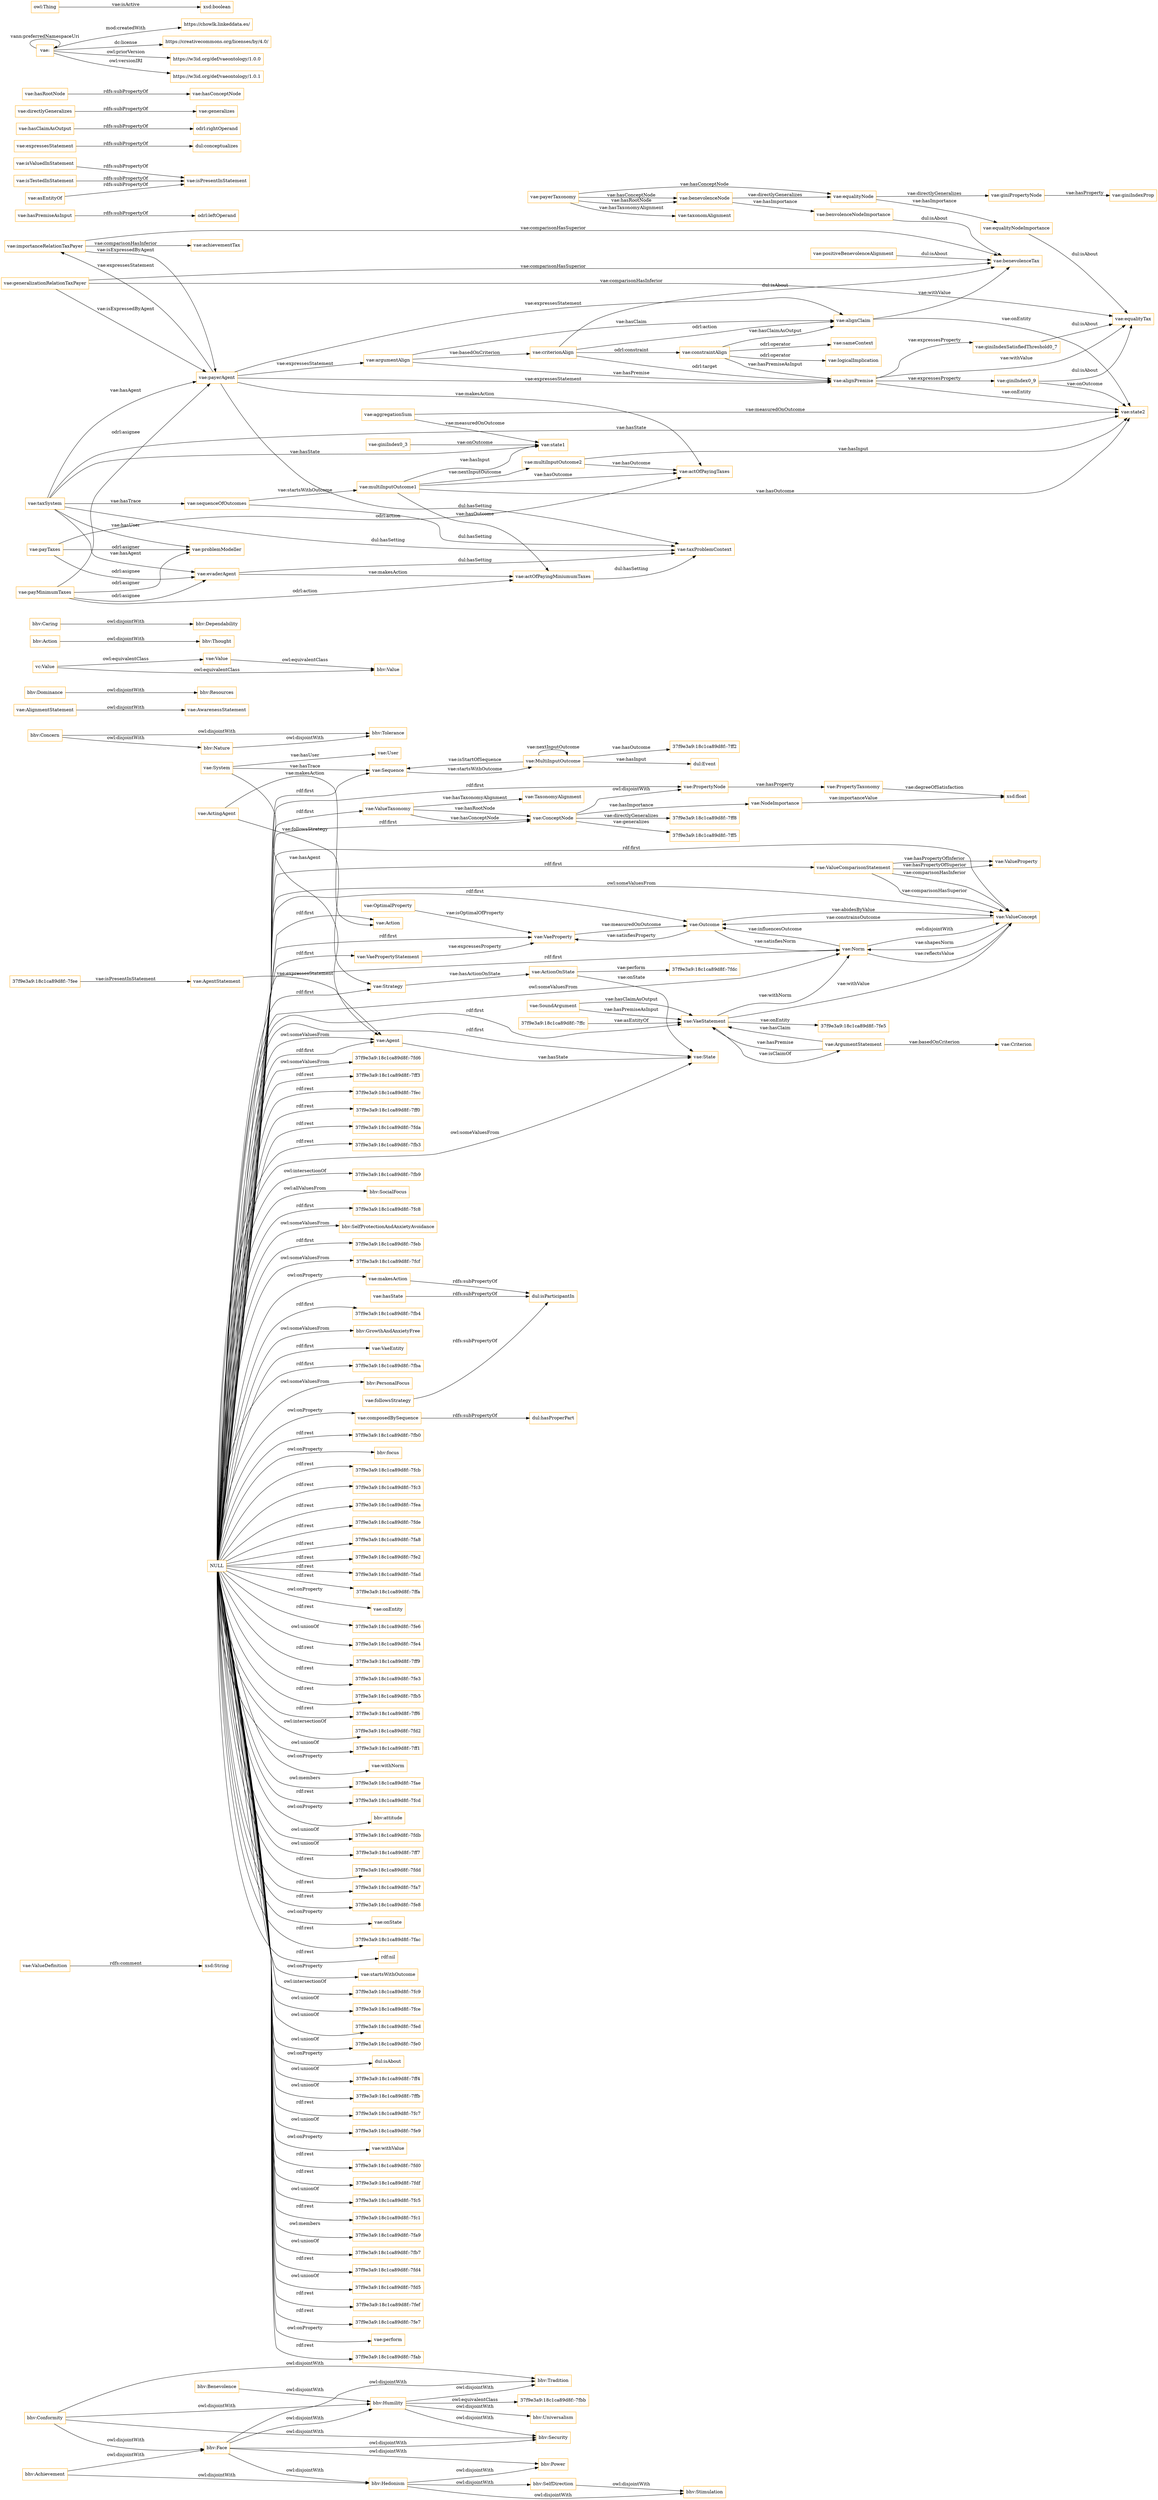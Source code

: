 digraph ar2dtool_diagram { 
rankdir=LR;
size="1501"
node [shape = rectangle, color="orange"]; "bhv:Stimulation" "vae:ValueDefinition" "vae:PropertyTaxonomy" "bhv:Tolerance" "vae:VaeProperty" "37f9e3a9:18c1ca89d8f:-7fd6" "vae:ConceptNode" "vae:Sequence" "bhv:Tradition" "vae:AlignmentStatement" "bhv:SocialFocus" "37f9e3a9:18c1ca89d8f:-7fbb" "bhv:Dominance" "vae:MultiInputOutcome" "bhv:Security" "vae:AwarenessStatement" "37f9e3a9:18c1ca89d8f:-7fc8" "bhv:SelfDirection" "37f9e3a9:18c1ca89d8f:-7ff8" "vae:System" "vae:AgentStatement" "vae:Outcome" "vae:Value" "37f9e3a9:18c1ca89d8f:-7ff2" "bhv:SelfProtectionAndAnxietyAvoidance" "vae:Criterion" "37f9e3a9:18c1ca89d8f:-7feb" "vae:ArgumentStatement" "vae:ValueProperty" "vae:ValueComparisonStatement" "bhv:Hedonism" "vae:VaeStatement" "37f9e3a9:18c1ca89d8f:-7ff5" "37f9e3a9:18c1ca89d8f:-7fcf" "bhv:Concern" "37f9e3a9:18c1ca89d8f:-7fb4" "vae:State" "vae:SoundArgument" "vae:ValueConcept" "bhv:GrowthAndAnxietyFree" "vc:Value" "vae:VaeEntity" "bhv:Thought" "37f9e3a9:18c1ca89d8f:-7ffc" "bhv:Humility" "vae:Strategy" "vae:ActingAgent" "bhv:Power" "bhv:Nature" "bhv:Benevolence" "37f9e3a9:18c1ca89d8f:-7fdc" "bhv:Achievement" "vae:Norm" "vae:OptimalProperty" "vae:TaxonomyAlignment" "bhv:Action" "bhv:Caring" "bhv:Resources" "37f9e3a9:18c1ca89d8f:-7fe5" "bhv:Face" "vae:ValueTaxonomy" "37f9e3a9:18c1ca89d8f:-7fee" "vae:User" "dul:Event" "bhv:Dependability" "bhv:Value" "bhv:Conformity" "vae:VaePropertyStatement" "vae:Agent" "vae:Action" "vae:NodeImportance" "vae:ActionOnState" "bhv:Universalism" "37f9e3a9:18c1ca89d8f:-7fba" "vae:PropertyNode" "bhv:PersonalFocus" ; /*classes style*/
	"vae:importanceRelationTaxPayer" -> "vae:payerAgent" [ label = "vae:isExpressedByAgent" ];
	"vae:importanceRelationTaxPayer" -> "vae:benevolenceTax" [ label = "vae:comparisonHasSuperior" ];
	"vae:importanceRelationTaxPayer" -> "vae:achievementTax" [ label = "vae:comparisonHasInferior" ];
	"vae:actOfPayingMiniumumTaxes" -> "vae:taxProblemContext" [ label = "dul:hasSetting" ];
	"vae:equalityNodeImportance" -> "vae:equalityTax" [ label = "dul:isAbout" ];
	"vae:composedBySequence" -> "dul:hasProperPart" [ label = "rdfs:subPropertyOf" ];
	"bhv:Face" -> "bhv:Tradition" [ label = "owl:disjointWith" ];
	"bhv:Face" -> "bhv:Security" [ label = "owl:disjointWith" ];
	"bhv:Face" -> "bhv:Power" [ label = "owl:disjointWith" ];
	"bhv:Face" -> "bhv:Humility" [ label = "owl:disjointWith" ];
	"bhv:Face" -> "bhv:Hedonism" [ label = "owl:disjointWith" ];
	"vae:payerAgent" -> "vae:actOfPayingTaxes" [ label = "vae:makesAction" ];
	"vae:payerAgent" -> "vae:importanceRelationTaxPayer" [ label = "vae:expressesStatement" ];
	"vae:payerAgent" -> "vae:argumentAlign" [ label = "vae:expressesStatement" ];
	"vae:payerAgent" -> "vae:alignPremise" [ label = "vae:expressesStatement" ];
	"vae:payerAgent" -> "vae:alignClaim" [ label = "vae:expressesStatement" ];
	"vae:payerAgent" -> "vae:taxProblemContext" [ label = "dul:hasSetting" ];
	"vae:payMinimumTaxes" -> "vae:problemModeller" [ label = "odrl:asigner" ];
	"vae:payMinimumTaxes" -> "vae:payerAgent" [ label = "odrl:asignee" ];
	"vae:payMinimumTaxes" -> "vae:evaderAgent" [ label = "odrl:asignee" ];
	"vae:payMinimumTaxes" -> "vae:actOfPayingMiniumumTaxes" [ label = "odrl:action" ];
	"vae:giniPropertyNode" -> "vae:giniIndexProp" [ label = "vae:hasProperty" ];
	"vae:hasState" -> "dul:isParticipantIn" [ label = "rdfs:subPropertyOf" ];
	"vae:payerTaxonomy" -> "vae:taxonomAlignment" [ label = "vae:hasTaxonomyAlignment" ];
	"vae:payerTaxonomy" -> "vae:benevolenceNode" [ label = "vae:hasRootNode" ];
	"vae:payerTaxonomy" -> "vae:equalityNode" [ label = "vae:hasConceptNode" ];
	"vae:payerTaxonomy" -> "vae:benevolenceNode" [ label = "vae:hasConceptNode" ];
	"vae:followsStrategy" -> "dul:isParticipantIn" [ label = "rdfs:subPropertyOf" ];
	"vae:Norm" -> "vae:ValueConcept" [ label = "owl:disjointWith" ];
	"vae:hasPremiseAsInput" -> "odrl:leftOperand" [ label = "rdfs:subPropertyOf" ];
	"vae:constraintAlign" -> "vae:alignPremise" [ label = "vae:hasPremiseAsInput" ];
	"vae:constraintAlign" -> "vae:alignClaim" [ label = "vae:hasClaimAsOutput" ];
	"vae:constraintAlign" -> "vae:sameContext" [ label = "odrl:operator" ];
	"vae:constraintAlign" -> "vae:logicalImplication" [ label = "odrl:operator" ];
	"vae:positiveBenevolenceAlignment" -> "vae:benevolenceTax" [ label = "dul:isAbout" ];
	"bhv:Nature" -> "bhv:Tolerance" [ label = "owl:disjointWith" ];
	"vae:giniIndexSatisfiedThreshold0_7" -> "vae:equalityTax" [ label = "dul:isAbout" ];
	"vae:makesAction" -> "dul:isParticipantIn" [ label = "rdfs:subPropertyOf" ];
	"vae:taxSystem" -> "vae:problemModeller" [ label = "vae:hasUser" ];
	"vae:taxSystem" -> "vae:sequenceOfOutcomes" [ label = "vae:hasTrace" ];
	"vae:taxSystem" -> "vae:state2" [ label = "vae:hasState" ];
	"vae:taxSystem" -> "vae:state1" [ label = "vae:hasState" ];
	"vae:taxSystem" -> "vae:payerAgent" [ label = "vae:hasAgent" ];
	"vae:taxSystem" -> "vae:evaderAgent" [ label = "vae:hasAgent" ];
	"vae:taxSystem" -> "vae:taxProblemContext" [ label = "dul:hasSetting" ];
	"vae:benevolenceNode" -> "vae:benvolenceNodeImportance" [ label = "vae:hasImportance" ];
	"vae:benevolenceNode" -> "vae:equalityNode" [ label = "vae:directlyGeneralizes" ];
	"bhv:Benevolence" -> "bhv:Humility" [ label = "owl:disjointWith" ];
	"vae:isValuedInStatement" -> "vae:isPresentInStatement" [ label = "rdfs:subPropertyOf" ];
	"bhv:Caring" -> "bhv:Dependability" [ label = "owl:disjointWith" ];
	"bhv:Concern" -> "bhv:Tolerance" [ label = "owl:disjointWith" ];
	"bhv:Concern" -> "bhv:Nature" [ label = "owl:disjointWith" ];
	"vae:isTestedInStatement" -> "vae:isPresentInStatement" [ label = "rdfs:subPropertyOf" ];
	"vae:benvolenceNodeImportance" -> "vae:benevolenceTax" [ label = "dul:isAbout" ];
	"bhv:Achievement" -> "bhv:Hedonism" [ label = "owl:disjointWith" ];
	"bhv:Achievement" -> "bhv:Face" [ label = "owl:disjointWith" ];
	"vae:expressesStatement" -> "dul:conceptualizes" [ label = "rdfs:subPropertyOf" ];
	"vae:criterionAlign" -> "vae:alignPremise" [ label = "odrl:target" ];
	"vae:criterionAlign" -> "vae:constraintAlign" [ label = "odrl:constraint" ];
	"vae:criterionAlign" -> "vae:alignClaim" [ label = "odrl:action" ];
	"vae:criterionAlign" -> "vae:benevolenceTax" [ label = "dul:isAbout" ];
	"vae:alignClaim" -> "vae:benevolenceTax" [ label = "vae:withValue" ];
	"vae:alignClaim" -> "vae:state2" [ label = "vae:onEntity" ];
	"vae:argumentAlign" -> "vae:alignPremise" [ label = "vae:hasPremise" ];
	"vae:argumentAlign" -> "vae:alignClaim" [ label = "vae:hasClaim" ];
	"vae:argumentAlign" -> "vae:criterionAlign" [ label = "vae:basedOnCriterion" ];
	"bhv:Action" -> "bhv:Thought" [ label = "owl:disjointWith" ];
	"vae:hasClaimAsOutput" -> "odrl:rightOperand" [ label = "rdfs:subPropertyOf" ];
	"vae:alignPremise" -> "vae:equalityTax" [ label = "vae:withValue" ];
	"vae:alignPremise" -> "vae:state2" [ label = "vae:onEntity" ];
	"vae:alignPremise" -> "vae:giniIndexSatisfiedThreshold0_7" [ label = "vae:expressesProperty" ];
	"vae:alignPremise" -> "vae:giniIndex0_9" [ label = "vae:expressesProperty" ];
	"vae:equalityNode" -> "vae:equalityNodeImportance" [ label = "vae:hasImportance" ];
	"vae:equalityNode" -> "vae:giniPropertyNode" [ label = "vae:directlyGeneralizes" ];
	"vae:asEntityOf" -> "vae:isPresentInStatement" [ label = "rdfs:subPropertyOf" ];
	"NULL" -> "bhv:PersonalFocus" [ label = "owl:someValuesFrom" ];
	"NULL" -> "vae:Agent" [ label = "owl:someValuesFrom" ];
	"NULL" -> "37f9e3a9:18c1ca89d8f:-7fb0" [ label = "rdf:rest" ];
	"NULL" -> "bhv:focus" [ label = "owl:onProperty" ];
	"NULL" -> "37f9e3a9:18c1ca89d8f:-7fcb" [ label = "rdf:rest" ];
	"NULL" -> "37f9e3a9:18c1ca89d8f:-7fc3" [ label = "rdf:rest" ];
	"NULL" -> "37f9e3a9:18c1ca89d8f:-7fea" [ label = "rdf:rest" ];
	"NULL" -> "37f9e3a9:18c1ca89d8f:-7fde" [ label = "rdf:rest" ];
	"NULL" -> "vae:Outcome" [ label = "rdf:first" ];
	"NULL" -> "37f9e3a9:18c1ca89d8f:-7fb4" [ label = "rdf:first" ];
	"NULL" -> "37f9e3a9:18c1ca89d8f:-7fa8" [ label = "rdf:rest" ];
	"NULL" -> "37f9e3a9:18c1ca89d8f:-7fe2" [ label = "rdf:rest" ];
	"NULL" -> "37f9e3a9:18c1ca89d8f:-7fad" [ label = "rdf:rest" ];
	"NULL" -> "37f9e3a9:18c1ca89d8f:-7ffa" [ label = "rdf:rest" ];
	"NULL" -> "vae:onEntity" [ label = "owl:onProperty" ];
	"NULL" -> "37f9e3a9:18c1ca89d8f:-7fe6" [ label = "rdf:rest" ];
	"NULL" -> "37f9e3a9:18c1ca89d8f:-7fe4" [ label = "owl:unionOf" ];
	"NULL" -> "vae:ValueTaxonomy" [ label = "rdf:first" ];
	"NULL" -> "37f9e3a9:18c1ca89d8f:-7ff9" [ label = "rdf:rest" ];
	"NULL" -> "37f9e3a9:18c1ca89d8f:-7fe3" [ label = "rdf:rest" ];
	"NULL" -> "37f9e3a9:18c1ca89d8f:-7fb5" [ label = "rdf:rest" ];
	"NULL" -> "vae:Sequence" [ label = "rdf:first" ];
	"NULL" -> "37f9e3a9:18c1ca89d8f:-7ff6" [ label = "rdf:rest" ];
	"NULL" -> "37f9e3a9:18c1ca89d8f:-7fd2" [ label = "owl:intersectionOf" ];
	"NULL" -> "37f9e3a9:18c1ca89d8f:-7ff1" [ label = "owl:unionOf" ];
	"NULL" -> "vae:withNorm" [ label = "owl:onProperty" ];
	"NULL" -> "37f9e3a9:18c1ca89d8f:-7fae" [ label = "owl:members" ];
	"NULL" -> "vae:Norm" [ label = "owl:someValuesFrom" ];
	"NULL" -> "37f9e3a9:18c1ca89d8f:-7fcd" [ label = "rdf:rest" ];
	"NULL" -> "vae:ValueComparisonStatement" [ label = "rdf:first" ];
	"NULL" -> "bhv:attitude" [ label = "owl:onProperty" ];
	"NULL" -> "37f9e3a9:18c1ca89d8f:-7fc8" [ label = "rdf:first" ];
	"NULL" -> "vae:ValueConcept" [ label = "rdf:first" ];
	"NULL" -> "37f9e3a9:18c1ca89d8f:-7fdb" [ label = "owl:unionOf" ];
	"NULL" -> "bhv:SelfProtectionAndAnxietyAvoidance" [ label = "owl:someValuesFrom" ];
	"NULL" -> "bhv:SocialFocus" [ label = "owl:allValuesFrom" ];
	"NULL" -> "37f9e3a9:18c1ca89d8f:-7ff7" [ label = "owl:unionOf" ];
	"NULL" -> "37f9e3a9:18c1ca89d8f:-7fdd" [ label = "rdf:rest" ];
	"NULL" -> "vae:PropertyNode" [ label = "rdf:first" ];
	"NULL" -> "37f9e3a9:18c1ca89d8f:-7fa7" [ label = "rdf:rest" ];
	"NULL" -> "vae:VaeEntity" [ label = "rdf:first" ];
	"NULL" -> "37f9e3a9:18c1ca89d8f:-7fe8" [ label = "rdf:rest" ];
	"NULL" -> "vae:onState" [ label = "owl:onProperty" ];
	"NULL" -> "37f9e3a9:18c1ca89d8f:-7fac" [ label = "rdf:rest" ];
	"NULL" -> "rdf:nil" [ label = "rdf:rest" ];
	"NULL" -> "vae:startsWithOutcome" [ label = "owl:onProperty" ];
	"NULL" -> "vae:Agent" [ label = "rdf:first" ];
	"NULL" -> "vae:ValueConcept" [ label = "owl:someValuesFrom" ];
	"NULL" -> "vae:VaeProperty" [ label = "rdf:first" ];
	"NULL" -> "37f9e3a9:18c1ca89d8f:-7fc9" [ label = "owl:intersectionOf" ];
	"NULL" -> "37f9e3a9:18c1ca89d8f:-7fce" [ label = "owl:unionOf" ];
	"NULL" -> "37f9e3a9:18c1ca89d8f:-7fed" [ label = "owl:unionOf" ];
	"NULL" -> "37f9e3a9:18c1ca89d8f:-7fe0" [ label = "owl:unionOf" ];
	"NULL" -> "dul:isAbout" [ label = "owl:onProperty" ];
	"NULL" -> "37f9e3a9:18c1ca89d8f:-7ff4" [ label = "owl:unionOf" ];
	"NULL" -> "vae:ConceptNode" [ label = "rdf:first" ];
	"NULL" -> "bhv:GrowthAndAnxietyFree" [ label = "owl:someValuesFrom" ];
	"NULL" -> "vae:makesAction" [ label = "owl:onProperty" ];
	"NULL" -> "37f9e3a9:18c1ca89d8f:-7ffb" [ label = "owl:unionOf" ];
	"NULL" -> "37f9e3a9:18c1ca89d8f:-7fc7" [ label = "rdf:rest" ];
	"NULL" -> "37f9e3a9:18c1ca89d8f:-7fe9" [ label = "owl:unionOf" ];
	"NULL" -> "vae:withValue" [ label = "owl:onProperty" ];
	"NULL" -> "37f9e3a9:18c1ca89d8f:-7fd0" [ label = "rdf:rest" ];
	"NULL" -> "37f9e3a9:18c1ca89d8f:-7fdf" [ label = "rdf:rest" ];
	"NULL" -> "vae:composedBySequence" [ label = "owl:onProperty" ];
	"NULL" -> "37f9e3a9:18c1ca89d8f:-7fc5" [ label = "owl:unionOf" ];
	"NULL" -> "vae:State" [ label = "owl:someValuesFrom" ];
	"NULL" -> "37f9e3a9:18c1ca89d8f:-7fba" [ label = "rdf:first" ];
	"NULL" -> "37f9e3a9:18c1ca89d8f:-7fc1" [ label = "rdf:rest" ];
	"NULL" -> "37f9e3a9:18c1ca89d8f:-7fa9" [ label = "owl:members" ];
	"NULL" -> "37f9e3a9:18c1ca89d8f:-7fb7" [ label = "owl:unionOf" ];
	"NULL" -> "37f9e3a9:18c1ca89d8f:-7fd4" [ label = "rdf:rest" ];
	"NULL" -> "37f9e3a9:18c1ca89d8f:-7fd6" [ label = "owl:someValuesFrom" ];
	"NULL" -> "37f9e3a9:18c1ca89d8f:-7fd5" [ label = "owl:unionOf" ];
	"NULL" -> "37f9e3a9:18c1ca89d8f:-7fcf" [ label = "owl:someValuesFrom" ];
	"NULL" -> "37f9e3a9:18c1ca89d8f:-7fef" [ label = "rdf:rest" ];
	"NULL" -> "37f9e3a9:18c1ca89d8f:-7fe7" [ label = "rdf:rest" ];
	"NULL" -> "vae:Action" [ label = "rdf:first" ];
	"NULL" -> "vae:perform" [ label = "owl:onProperty" ];
	"NULL" -> "37f9e3a9:18c1ca89d8f:-7fab" [ label = "rdf:rest" ];
	"NULL" -> "37f9e3a9:18c1ca89d8f:-7ff3" [ label = "rdf:rest" ];
	"NULL" -> "vae:Norm" [ label = "rdf:first" ];
	"NULL" -> "37f9e3a9:18c1ca89d8f:-7fec" [ label = "rdf:rest" ];
	"NULL" -> "37f9e3a9:18c1ca89d8f:-7ff0" [ label = "rdf:rest" ];
	"NULL" -> "vae:Strategy" [ label = "rdf:first" ];
	"NULL" -> "vae:State" [ label = "rdf:first" ];
	"NULL" -> "vae:VaeStatement" [ label = "rdf:first" ];
	"NULL" -> "37f9e3a9:18c1ca89d8f:-7fda" [ label = "rdf:rest" ];
	"NULL" -> "37f9e3a9:18c1ca89d8f:-7feb" [ label = "rdf:first" ];
	"NULL" -> "37f9e3a9:18c1ca89d8f:-7fb3" [ label = "rdf:rest" ];
	"NULL" -> "vae:VaePropertyStatement" [ label = "rdf:first" ];
	"NULL" -> "37f9e3a9:18c1ca89d8f:-7fb9" [ label = "owl:intersectionOf" ];
	"bhv:Conformity" -> "bhv:Tradition" [ label = "owl:disjointWith" ];
	"bhv:Conformity" -> "bhv:Security" [ label = "owl:disjointWith" ];
	"bhv:Conformity" -> "bhv:Humility" [ label = "owl:disjointWith" ];
	"bhv:Conformity" -> "bhv:Face" [ label = "owl:disjointWith" ];
	"vae:sequenceOfOutcomes" -> "vae:multiInputOutcome1" [ label = "vae:startsWithOutcome" ];
	"vae:sequenceOfOutcomes" -> "vae:taxProblemContext" [ label = "dul:hasSetting" ];
	"vae:directlyGeneralizes" -> "vae:generalizes" [ label = "rdfs:subPropertyOf" ];
	"vae:hasRootNode" -> "vae:hasConceptNode" [ label = "rdfs:subPropertyOf" ];
	"vae:generalizationRelationTaxPayer" -> "vae:payerAgent" [ label = "vae:isExpressedByAgent" ];
	"vae:generalizationRelationTaxPayer" -> "vae:benevolenceTax" [ label = "vae:comparisonHasSuperior" ];
	"vae:generalizationRelationTaxPayer" -> "vae:equalityTax" [ label = "vae:comparisonHasInferior" ];
	"vae:multiInputOutcome2" -> "vae:actOfPayingTaxes" [ label = "vae:hasOutcome" ];
	"vae:multiInputOutcome2" -> "vae:state2" [ label = "vae:hasInput" ];
	"bhv:Dominance" -> "bhv:Resources" [ label = "owl:disjointWith" ];
	"vae:" -> "https://chowlk.linkeddata.es/" [ label = "mod:createdWith" ];
	"vae:" -> "https://creativecommons.org/licenses/by/4.0/" [ label = "dc:license" ];
	"vae:" -> "vae:" [ label = "vann:preferredNamespaceUri" ];
	"vae:" -> "https://w3id.org/def/vaeontology/1.0.0" [ label = "owl:priorVersion" ];
	"vae:" -> "https://w3id.org/def/vaeontology/1.0.1" [ label = "owl:versionIRI" ];
	"vae:ConceptNode" -> "vae:PropertyNode" [ label = "owl:disjointWith" ];
	"vae:giniIndex0_9" -> "vae:state2" [ label = "vae:onOutcome" ];
	"vae:giniIndex0_9" -> "vae:equalityTax" [ label = "dul:isAbout" ];
	"vae:Value" -> "bhv:Value" [ label = "owl:equivalentClass" ];
	"vae:evaderAgent" -> "vae:actOfPayingMiniumumTaxes" [ label = "vae:makesAction" ];
	"vae:evaderAgent" -> "vae:taxProblemContext" [ label = "dul:hasSetting" ];
	"vae:payTaxes" -> "vae:problemModeller" [ label = "odrl:asigner" ];
	"vae:payTaxes" -> "vae:evaderAgent" [ label = "odrl:asignee" ];
	"vae:payTaxes" -> "vae:actOfPayingTaxes" [ label = "odrl:action" ];
	"vae:giniIndex0_3" -> "vae:state1" [ label = "vae:onOutcome" ];
	"vc:Value" -> "bhv:Value" [ label = "owl:equivalentClass" ];
	"vc:Value" -> "vae:Value" [ label = "owl:equivalentClass" ];
	"vae:multiInputOutcome1" -> "vae:multiInputOutcome2" [ label = "vae:nextInputOutcome" ];
	"vae:multiInputOutcome1" -> "vae:state2" [ label = "vae:hasOutcome" ];
	"vae:multiInputOutcome1" -> "vae:actOfPayingTaxes" [ label = "vae:hasOutcome" ];
	"vae:multiInputOutcome1" -> "vae:actOfPayingMiniumumTaxes" [ label = "vae:hasOutcome" ];
	"vae:multiInputOutcome1" -> "vae:state1" [ label = "vae:hasInput" ];
	"bhv:Hedonism" -> "bhv:Stimulation" [ label = "owl:disjointWith" ];
	"bhv:Hedonism" -> "bhv:SelfDirection" [ label = "owl:disjointWith" ];
	"bhv:Hedonism" -> "bhv:Power" [ label = "owl:disjointWith" ];
	"bhv:SelfDirection" -> "bhv:Stimulation" [ label = "owl:disjointWith" ];
	"vae:AlignmentStatement" -> "vae:AwarenessStatement" [ label = "owl:disjointWith" ];
	"bhv:Humility" -> "bhv:Universalism" [ label = "owl:disjointWith" ];
	"bhv:Humility" -> "bhv:Tradition" [ label = "owl:disjointWith" ];
	"bhv:Humility" -> "bhv:Security" [ label = "owl:disjointWith" ];
	"bhv:Humility" -> "37f9e3a9:18c1ca89d8f:-7fbb" [ label = "owl:equivalentClass" ];
	"vae:aggregationSum" -> "vae:state2" [ label = "vae:measuredOnOutcome" ];
	"vae:aggregationSum" -> "vae:state1" [ label = "vae:measuredOnOutcome" ];
	"vae:MultiInputOutcome" -> "vae:Sequence" [ label = "vae:isStartOfSequence" ];
	"vae:SoundArgument" -> "vae:VaeStatement" [ label = "vae:hasClaimAsOutput" ];
	"vae:ActionOnState" -> "37f9e3a9:18c1ca89d8f:-7fdc" [ label = "vae:perform" ];
	"vae:OptimalProperty" -> "vae:VaeProperty" [ label = "vae:isOptimalOfProperty" ];
	"37f9e3a9:18c1ca89d8f:-7ffc" -> "vae:VaeStatement" [ label = "vae:asEntityOf" ];
	"vae:ValueComparisonStatement" -> "vae:ValueProperty" [ label = "vae:hasPropertyOfSuperior" ];
	"vae:Outcome" -> "vae:ValueConcept" [ label = "vae:abidesByValue" ];
	"vae:ValueTaxonomy" -> "vae:TaxonomyAlignment" [ label = "vae:hasTaxonomyAlignment" ];
	"vae:VaePropertyStatement" -> "vae:VaeProperty" [ label = "vae:expressesProperty" ];
	"owl:Thing" -> "xsd:boolean" [ label = "vae:isActive" ];
	"vae:ActingAgent" -> "vae:Strategy" [ label = "vae:followsStrategy" ];
	"vae:ValueTaxonomy" -> "vae:ConceptNode" [ label = "vae:hasRootNode" ];
	"vae:Norm" -> "vae:ValueConcept" [ label = "vae:reflectsValue" ];
	"vae:VaeStatement" -> "37f9e3a9:18c1ca89d8f:-7fe5" [ label = "vae:onEntity" ];
	"vae:AgentStatement" -> "vae:Agent" [ label = "vae:expressesStatement" ];
	"vae:ValueComparisonStatement" -> "vae:ValueConcept" [ label = "vae:comparisonHasInferior" ];
	"vae:MultiInputOutcome" -> "dul:Event" [ label = "vae:hasInput" ];
	"vae:VaeProperty" -> "vae:Outcome" [ label = "vae:measuredOnOutcome" ];
	"vae:ValueComparisonStatement" -> "vae:ValueConcept" [ label = "vae:comparisonHasSuperior" ];
	"vae:Outcome" -> "vae:VaeProperty" [ label = "vae:satisfiesProperty" ];
	"vae:ArgumentStatement" -> "vae:VaeStatement" [ label = "vae:hasClaim" ];
	"vae:ConceptNode" -> "37f9e3a9:18c1ca89d8f:-7ff8" [ label = "vae:directlyGeneralizes" ];
	"vae:ArgumentStatement" -> "vae:VaeStatement" [ label = "vae:hasPremise" ];
	"vae:PropertyNode" -> "vae:PropertyTaxonomy" [ label = "vae:hasProperty" ];
	"vae:ActionOnState" -> "vae:State" [ label = "vae:onState" ];
	"vae:ConceptNode" -> "vae:NodeImportance" [ label = "vae:hasImportance" ];
	"vae:VaeStatement" -> "vae:ArgumentStatement" [ label = "vae:isClaimOf" ];
	"vae:System" -> "vae:Sequence" [ label = "vae:hasTrace" ];
	"vae:Strategy" -> "vae:ActionOnState" [ label = "vae:hasActionOnState" ];
	"vae:Outcome" -> "vae:Norm" [ label = "vae:satisfiesNorm" ];
	"vae:VaeStatement" -> "vae:Norm" [ label = "vae:withNorm" ];
	"vae:ActingAgent" -> "vae:Action" [ label = "vae:makesAction" ];
	"vae:ArgumentStatement" -> "vae:Criterion" [ label = "vae:basedOnCriterion" ];
	"vae:MultiInputOutcome" -> "37f9e3a9:18c1ca89d8f:-7ff2" [ label = "vae:hasOutcome" ];
	"vae:PropertyTaxonomy" -> "xsd:float" [ label = "vae:degreeOfSatisfaction" ];
	"vae:ValueDefinition" -> "xsd:String" [ label = "rdfs:comment" ];
	"vae:ValueTaxonomy" -> "vae:ConceptNode" [ label = "vae:hasConceptNode" ];
	"vae:NodeImportance" -> "xsd:float" [ label = "vae:importanceValue" ];
	"vae:ValueComparisonStatement" -> "vae:ValueProperty" [ label = "vae:hasPropertyOfInferior" ];
	"vae:ValueConcept" -> "vae:Outcome" [ label = "vae:constrainsOutcome" ];
	"vae:MultiInputOutcome" -> "vae:MultiInputOutcome" [ label = "vae:nextInputOutcome" ];
	"37f9e3a9:18c1ca89d8f:-7fee" -> "vae:AgentStatement" [ label = "vae:isPresentInStatement" ];
	"vae:System" -> "vae:Agent" [ label = "vae:hasAgent" ];
	"vae:Norm" -> "vae:Outcome" [ label = "vae:influencesOutcome" ];
	"vae:System" -> "vae:User" [ label = "vae:hasUser" ];
	"vae:VaeStatement" -> "vae:ValueConcept" [ label = "vae:withValue" ];
	"vae:SoundArgument" -> "vae:VaeStatement" [ label = "vae:hasPremiseAsInput" ];
	"vae:Sequence" -> "vae:MultiInputOutcome" [ label = "vae:startsWithOutcome" ];
	"vae:ConceptNode" -> "37f9e3a9:18c1ca89d8f:-7ff5" [ label = "vae:generalizes" ];
	"vae:Agent" -> "vae:State" [ label = "vae:hasState" ];
	"vae:ValueConcept" -> "vae:Norm" [ label = "vae:shapesNorm" ];

}

